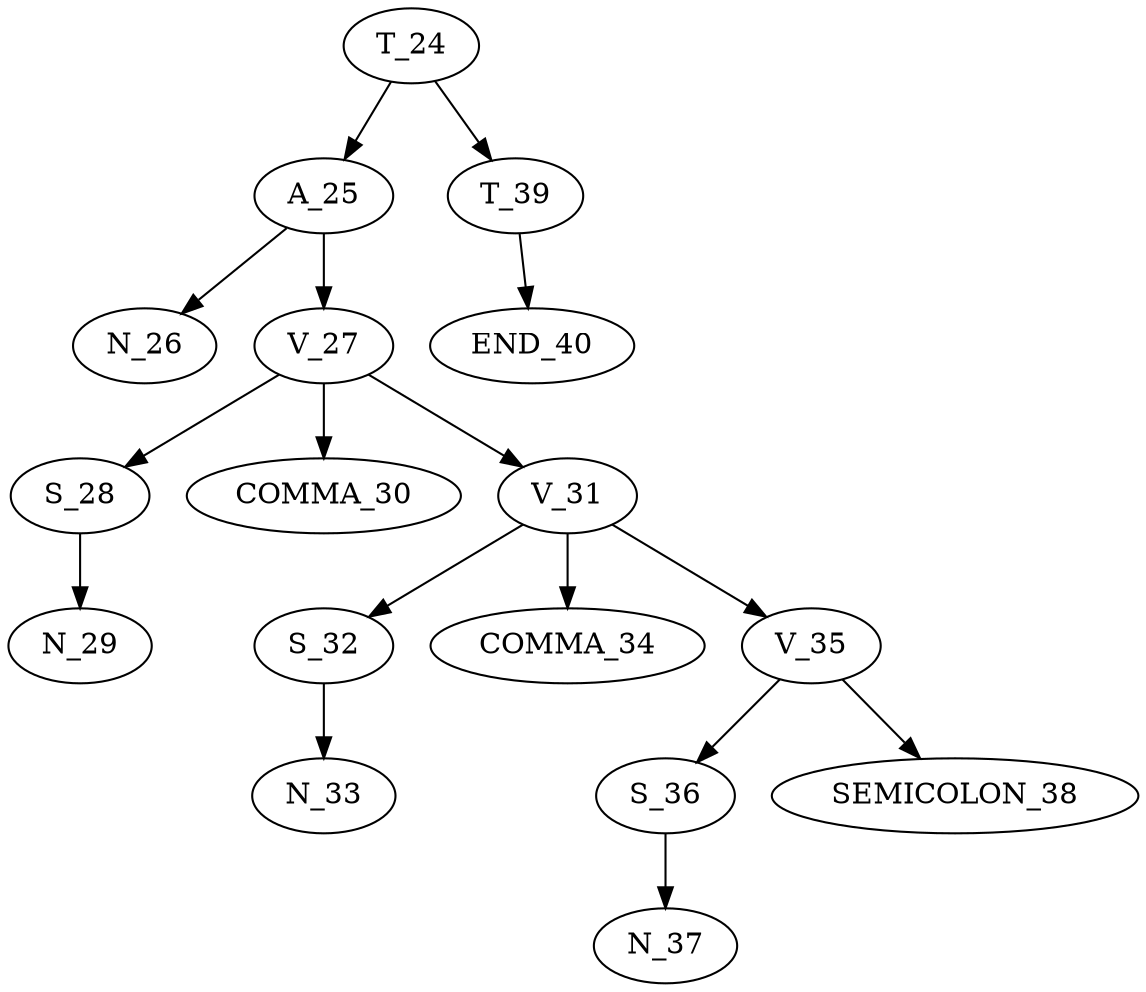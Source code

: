 digraph G {T_24 -> A_25;A_25 -> N_26;A_25 -> V_27;V_27 -> S_28;S_28 -> N_29;V_27 -> COMMA_30;V_27 -> V_31;V_31 -> S_32;S_32 -> N_33;V_31 -> COMMA_34;V_31 -> V_35;V_35 -> S_36;S_36 -> N_37;V_35 -> SEMICOLON_38;T_24 -> T_39;T_39 -> END_40;}